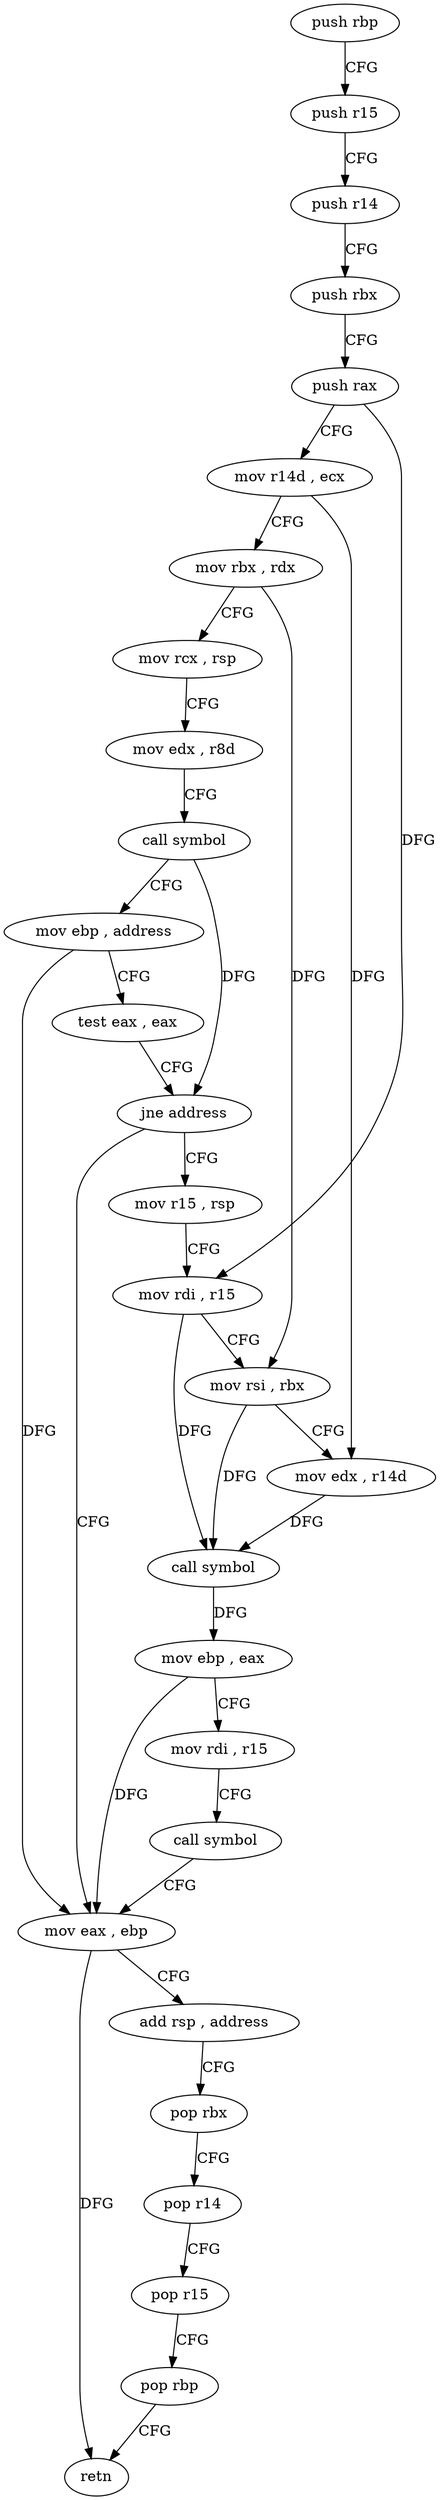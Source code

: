 digraph "func" {
"193200" [label = "push rbp" ]
"193201" [label = "push r15" ]
"193203" [label = "push r14" ]
"193205" [label = "push rbx" ]
"193206" [label = "push rax" ]
"193207" [label = "mov r14d , ecx" ]
"193210" [label = "mov rbx , rdx" ]
"193213" [label = "mov rcx , rsp" ]
"193216" [label = "mov edx , r8d" ]
"193219" [label = "call symbol" ]
"193224" [label = "mov ebp , address" ]
"193229" [label = "test eax , eax" ]
"193231" [label = "jne address" ]
"193260" [label = "mov eax , ebp" ]
"193233" [label = "mov r15 , rsp" ]
"193262" [label = "add rsp , address" ]
"193266" [label = "pop rbx" ]
"193267" [label = "pop r14" ]
"193269" [label = "pop r15" ]
"193271" [label = "pop rbp" ]
"193272" [label = "retn" ]
"193236" [label = "mov rdi , r15" ]
"193239" [label = "mov rsi , rbx" ]
"193242" [label = "mov edx , r14d" ]
"193245" [label = "call symbol" ]
"193250" [label = "mov ebp , eax" ]
"193252" [label = "mov rdi , r15" ]
"193255" [label = "call symbol" ]
"193200" -> "193201" [ label = "CFG" ]
"193201" -> "193203" [ label = "CFG" ]
"193203" -> "193205" [ label = "CFG" ]
"193205" -> "193206" [ label = "CFG" ]
"193206" -> "193207" [ label = "CFG" ]
"193206" -> "193236" [ label = "DFG" ]
"193207" -> "193210" [ label = "CFG" ]
"193207" -> "193242" [ label = "DFG" ]
"193210" -> "193213" [ label = "CFG" ]
"193210" -> "193239" [ label = "DFG" ]
"193213" -> "193216" [ label = "CFG" ]
"193216" -> "193219" [ label = "CFG" ]
"193219" -> "193224" [ label = "CFG" ]
"193219" -> "193231" [ label = "DFG" ]
"193224" -> "193229" [ label = "CFG" ]
"193224" -> "193260" [ label = "DFG" ]
"193229" -> "193231" [ label = "CFG" ]
"193231" -> "193260" [ label = "CFG" ]
"193231" -> "193233" [ label = "CFG" ]
"193260" -> "193262" [ label = "CFG" ]
"193260" -> "193272" [ label = "DFG" ]
"193233" -> "193236" [ label = "CFG" ]
"193262" -> "193266" [ label = "CFG" ]
"193266" -> "193267" [ label = "CFG" ]
"193267" -> "193269" [ label = "CFG" ]
"193269" -> "193271" [ label = "CFG" ]
"193271" -> "193272" [ label = "CFG" ]
"193236" -> "193239" [ label = "CFG" ]
"193236" -> "193245" [ label = "DFG" ]
"193239" -> "193242" [ label = "CFG" ]
"193239" -> "193245" [ label = "DFG" ]
"193242" -> "193245" [ label = "DFG" ]
"193245" -> "193250" [ label = "DFG" ]
"193250" -> "193252" [ label = "CFG" ]
"193250" -> "193260" [ label = "DFG" ]
"193252" -> "193255" [ label = "CFG" ]
"193255" -> "193260" [ label = "CFG" ]
}
